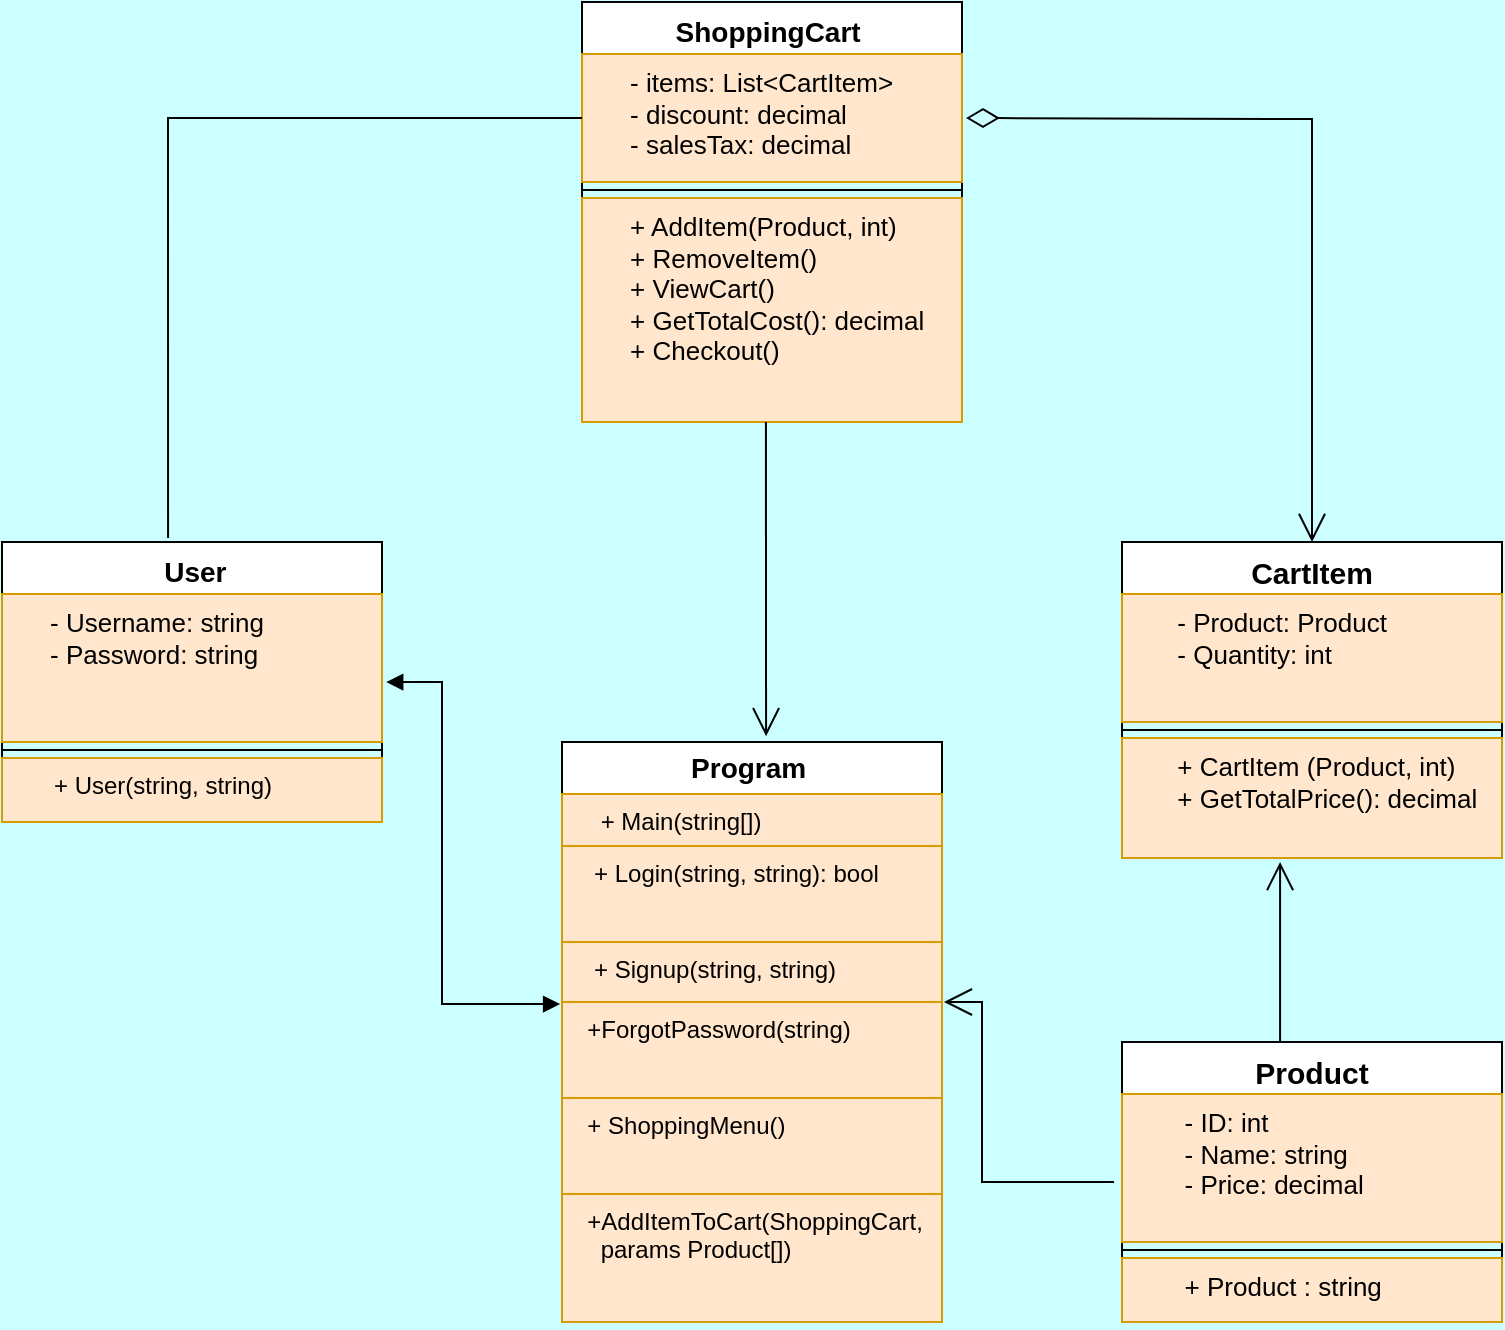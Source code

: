 <mxfile version="24.8.2">
  <diagram name="Page-1" id="TBfHeuqD7mO1D75SuMpy">
    <mxGraphModel grid="1" page="1" gridSize="11" guides="1" tooltips="1" connect="1" arrows="1" fold="1" pageScale="1" pageWidth="850" pageHeight="1100" background="#CCFFFF" math="0" shadow="0">
      <root>
        <mxCell id="0" />
        <mxCell id="1" parent="0" />
        <mxCell id="SvoFzNEGWauPUG0Q9Zrb-1" value="&lt;font style=&quot;font-size: 15px;&quot;&gt;&amp;nbsp;Product&amp;nbsp;&lt;/font&gt;" style="swimlane;fontStyle=1;align=center;verticalAlign=top;childLayout=stackLayout;horizontal=1;startSize=26;horizontalStack=0;resizeParent=1;resizeParentMax=0;resizeLast=0;collapsible=1;marginBottom=0;whiteSpace=wrap;html=1;shadow=0;" vertex="1" parent="1">
          <mxGeometry x="630" y="600" width="190" height="140" as="geometry" />
        </mxCell>
        <mxCell id="SvoFzNEGWauPUG0Q9Zrb-2" value="&lt;div style=&quot;font-size: 13px;&quot;&gt;&lt;font style=&quot;font-size: 13px;&quot;&gt;&amp;nbsp; &amp;nbsp; &amp;nbsp; &amp;nbsp;- ID: int&amp;nbsp;&lt;/font&gt;&lt;/div&gt;&lt;div style=&quot;font-size: 13px;&quot;&gt;&lt;span style=&quot;background-color: initial;&quot;&gt;&lt;font style=&quot;font-size: 13px;&quot;&gt;&amp;nbsp; &amp;nbsp; &amp;nbsp; &amp;nbsp;- Name: string&amp;nbsp;&lt;/font&gt;&lt;/span&gt;&lt;/div&gt;&lt;div style=&quot;font-size: 13px;&quot;&gt;&lt;span style=&quot;background-color: initial;&quot;&gt;&lt;font style=&quot;font-size: 13px;&quot;&gt;&amp;nbsp; &amp;nbsp; &amp;nbsp; &amp;nbsp;- Price: decimal&lt;/font&gt;&lt;/span&gt;&lt;br&gt;&lt;/div&gt;" style="text;strokeColor=#d79b00;fillColor=#ffe6cc;align=left;verticalAlign=top;spacingLeft=4;spacingRight=4;overflow=hidden;rotatable=0;points=[[0,0.5],[1,0.5]];portConstraint=eastwest;whiteSpace=wrap;html=1;" vertex="1" parent="SvoFzNEGWauPUG0Q9Zrb-1">
          <mxGeometry y="26" width="190" height="74" as="geometry" />
        </mxCell>
        <mxCell id="SvoFzNEGWauPUG0Q9Zrb-3" value="" style="line;strokeWidth=1;fillColor=none;align=left;verticalAlign=middle;spacingTop=-1;spacingLeft=3;spacingRight=3;rotatable=0;labelPosition=right;points=[];portConstraint=eastwest;strokeColor=inherit;" vertex="1" parent="SvoFzNEGWauPUG0Q9Zrb-1">
          <mxGeometry y="100" width="190" height="8" as="geometry" />
        </mxCell>
        <mxCell id="SvoFzNEGWauPUG0Q9Zrb-4" value="&lt;font style=&quot;font-size: 13px;&quot;&gt;&amp;nbsp; &amp;nbsp; &amp;nbsp; &amp;nbsp;+ Product : string&lt;/font&gt;" style="text;strokeColor=#d79b00;fillColor=#ffe6cc;align=left;verticalAlign=top;spacingLeft=4;spacingRight=4;overflow=hidden;rotatable=0;points=[[0,0.5],[1,0.5]];portConstraint=eastwest;whiteSpace=wrap;html=1;" vertex="1" parent="SvoFzNEGWauPUG0Q9Zrb-1">
          <mxGeometry y="108" width="190" height="32" as="geometry" />
        </mxCell>
        <mxCell id="SvoFzNEGWauPUG0Q9Zrb-5" value="&lt;font style=&quot;font-size: 15px;&quot;&gt;&amp;nbsp;CartItem&amp;nbsp;&lt;/font&gt;" style="swimlane;fontStyle=1;align=center;verticalAlign=top;childLayout=stackLayout;horizontal=1;startSize=26;horizontalStack=0;resizeParent=1;resizeParentMax=0;resizeLast=0;collapsible=1;marginBottom=0;whiteSpace=wrap;html=1;shadow=0;" vertex="1" parent="1">
          <mxGeometry x="630" y="350" width="190" height="158" as="geometry" />
        </mxCell>
        <mxCell id="SvoFzNEGWauPUG0Q9Zrb-6" value="&lt;div style=&quot;font-size: 13px;&quot;&gt;&amp;nbsp; &amp;nbsp; &amp;nbsp; - Product: Product&amp;nbsp;&lt;/div&gt;&lt;div style=&quot;font-size: 13px;&quot;&gt;&amp;nbsp; &amp;nbsp; &amp;nbsp; - Quantity: int&lt;br&gt;&lt;/div&gt;" style="text;strokeColor=#d79b00;fillColor=#ffe6cc;align=left;verticalAlign=top;spacingLeft=4;spacingRight=4;overflow=hidden;rotatable=0;points=[[0,0.5],[1,0.5]];portConstraint=eastwest;whiteSpace=wrap;html=1;" vertex="1" parent="SvoFzNEGWauPUG0Q9Zrb-5">
          <mxGeometry y="26" width="190" height="64" as="geometry" />
        </mxCell>
        <mxCell id="SvoFzNEGWauPUG0Q9Zrb-7" value="" style="line;strokeWidth=1;fillColor=none;align=left;verticalAlign=middle;spacingTop=-1;spacingLeft=3;spacingRight=3;rotatable=0;labelPosition=right;points=[];portConstraint=eastwest;strokeColor=inherit;" vertex="1" parent="SvoFzNEGWauPUG0Q9Zrb-5">
          <mxGeometry y="90" width="190" height="8" as="geometry" />
        </mxCell>
        <mxCell id="SvoFzNEGWauPUG0Q9Zrb-8" value="&lt;font style=&quot;font-size: 13px;&quot;&gt;&amp;nbsp; &amp;nbsp; &amp;nbsp; + CartItem (Product, int)&amp;nbsp;&lt;/font&gt;&lt;div style=&quot;font-size: 13px;&quot;&gt;&lt;font style=&quot;font-size: 13px;&quot;&gt;&amp;nbsp; &amp;nbsp; &amp;nbsp; + GetTotalPrice(): decimal&amp;nbsp;&lt;/font&gt;&lt;/div&gt;" style="text;strokeColor=#d79b00;fillColor=#ffe6cc;align=left;verticalAlign=top;spacingLeft=4;spacingRight=4;overflow=hidden;rotatable=0;points=[[0,0.5],[1,0.5]];portConstraint=eastwest;whiteSpace=wrap;html=1;" vertex="1" parent="SvoFzNEGWauPUG0Q9Zrb-5">
          <mxGeometry y="98" width="190" height="60" as="geometry" />
        </mxCell>
        <mxCell id="SvoFzNEGWauPUG0Q9Zrb-9" value="&lt;font style=&quot;font-size: 14px;&quot;&gt;ShoppingCart&amp;nbsp;&lt;/font&gt;" style="swimlane;fontStyle=1;align=center;verticalAlign=top;childLayout=stackLayout;horizontal=1;startSize=26;horizontalStack=0;resizeParent=1;resizeParentMax=0;resizeLast=0;collapsible=1;marginBottom=0;whiteSpace=wrap;html=1;shadow=0;" vertex="1" parent="1">
          <mxGeometry x="360" y="80" width="190" height="210" as="geometry" />
        </mxCell>
        <mxCell id="SvoFzNEGWauPUG0Q9Zrb-10" value="&lt;div style=&quot;font-size: 13px;&quot;&gt;&amp;nbsp; &amp;nbsp; &amp;nbsp;- items: List&amp;lt;CartItem&amp;gt;&amp;nbsp;&lt;/div&gt;&lt;div style=&quot;font-size: 13px;&quot;&gt;&amp;nbsp; &amp;nbsp; &amp;nbsp;- discount: decimal&amp;nbsp;&lt;/div&gt;&lt;div style=&quot;font-size: 13px;&quot;&gt;&amp;nbsp; &amp;nbsp; &amp;nbsp;- salesTax: decimal&lt;br&gt;&lt;/div&gt;" style="text;strokeColor=#d79b00;fillColor=#ffe6cc;align=left;verticalAlign=top;spacingLeft=4;spacingRight=4;overflow=hidden;rotatable=0;points=[[0,0.5],[1,0.5]];portConstraint=eastwest;whiteSpace=wrap;html=1;" vertex="1" parent="SvoFzNEGWauPUG0Q9Zrb-9">
          <mxGeometry y="26" width="190" height="64" as="geometry" />
        </mxCell>
        <mxCell id="SvoFzNEGWauPUG0Q9Zrb-11" value="" style="line;strokeWidth=1;fillColor=none;align=left;verticalAlign=middle;spacingTop=-1;spacingLeft=3;spacingRight=3;rotatable=0;labelPosition=right;points=[];portConstraint=eastwest;strokeColor=inherit;" vertex="1" parent="SvoFzNEGWauPUG0Q9Zrb-9">
          <mxGeometry y="90" width="190" height="8" as="geometry" />
        </mxCell>
        <mxCell id="SvoFzNEGWauPUG0Q9Zrb-12" value="&lt;font style=&quot;font-size: 13px;&quot;&gt;&amp;nbsp; &amp;nbsp; &amp;nbsp;+ AddItem(Product, int)&amp;nbsp;&lt;/font&gt;&lt;div&gt;&lt;div style=&quot;font-size: 13px;&quot;&gt;&lt;font style=&quot;font-size: 13px;&quot;&gt;&amp;nbsp; &amp;nbsp; &amp;nbsp;+ RemoveItem()&amp;nbsp;&lt;/font&gt;&lt;/div&gt;&lt;div style=&quot;font-size: 13px;&quot;&gt;&lt;font style=&quot;font-size: 13px;&quot;&gt;&amp;nbsp; &amp;nbsp; &amp;nbsp;+ ViewCart()&amp;nbsp;&lt;/font&gt;&lt;/div&gt;&lt;div style=&quot;font-size: 13px;&quot;&gt;&lt;font style=&quot;font-size: 13px;&quot;&gt;&amp;nbsp; &amp;nbsp; &amp;nbsp;+ GetTotalCost(): decimal&amp;nbsp;&lt;/font&gt;&lt;/div&gt;&lt;div style=&quot;font-size: 13px;&quot;&gt;&lt;font style=&quot;font-size: 13px;&quot;&gt;&amp;nbsp; &amp;nbsp; &amp;nbsp;+ Checkout()&amp;nbsp;&lt;/font&gt;&lt;/div&gt;&lt;div style=&quot;font-size: 13px;&quot;&gt;&lt;br&gt;&lt;/div&gt;&lt;/div&gt;" style="text;strokeColor=#d79b00;fillColor=#ffe6cc;align=left;verticalAlign=top;spacingLeft=4;spacingRight=4;overflow=hidden;rotatable=0;points=[[0,0.5],[1,0.5]];portConstraint=eastwest;whiteSpace=wrap;html=1;" vertex="1" parent="SvoFzNEGWauPUG0Q9Zrb-9">
          <mxGeometry y="98" width="190" height="112" as="geometry" />
        </mxCell>
        <mxCell id="SvoFzNEGWauPUG0Q9Zrb-13" value="&amp;nbsp; &lt;font style=&quot;font-size: 14px;&quot;&gt;User&lt;/font&gt;&amp;nbsp;" style="swimlane;fontStyle=1;align=center;verticalAlign=top;childLayout=stackLayout;horizontal=1;startSize=26;horizontalStack=0;resizeParent=1;resizeParentMax=0;resizeLast=0;collapsible=1;marginBottom=0;whiteSpace=wrap;html=1;shadow=0;" vertex="1" parent="1">
          <mxGeometry x="70" y="350" width="190" height="140" as="geometry" />
        </mxCell>
        <mxCell id="SvoFzNEGWauPUG0Q9Zrb-14" value="&lt;div style=&quot;font-size: 13px;&quot;&gt;&amp;nbsp; &amp;nbsp; &amp;nbsp;- Username: string&amp;nbsp;&lt;/div&gt;&lt;div style=&quot;font-size: 13px;&quot;&gt;&amp;nbsp; &amp;nbsp; &amp;nbsp;- Password: string&amp;nbsp;&lt;br&gt;&lt;/div&gt;" style="text;strokeColor=#d79b00;fillColor=#ffe6cc;align=left;verticalAlign=top;spacingLeft=4;spacingRight=4;overflow=hidden;rotatable=0;points=[[0,0.5],[1,0.5]];portConstraint=eastwest;whiteSpace=wrap;html=1;" vertex="1" parent="SvoFzNEGWauPUG0Q9Zrb-13">
          <mxGeometry y="26" width="190" height="74" as="geometry" />
        </mxCell>
        <mxCell id="SvoFzNEGWauPUG0Q9Zrb-15" value="" style="line;strokeWidth=1;fillColor=none;align=left;verticalAlign=middle;spacingTop=-1;spacingLeft=3;spacingRight=3;rotatable=0;labelPosition=right;points=[];portConstraint=eastwest;strokeColor=inherit;" vertex="1" parent="SvoFzNEGWauPUG0Q9Zrb-13">
          <mxGeometry y="100" width="190" height="8" as="geometry" />
        </mxCell>
        <mxCell id="SvoFzNEGWauPUG0Q9Zrb-16" value="&amp;nbsp; &amp;nbsp; &amp;nbsp; + User(string, string)" style="text;strokeColor=#d79b00;fillColor=#ffe6cc;align=left;verticalAlign=top;spacingLeft=4;spacingRight=4;overflow=hidden;rotatable=0;points=[[0,0.5],[1,0.5]];portConstraint=eastwest;whiteSpace=wrap;html=1;" vertex="1" parent="SvoFzNEGWauPUG0Q9Zrb-13">
          <mxGeometry y="108" width="190" height="32" as="geometry" />
        </mxCell>
        <mxCell id="SvoFzNEGWauPUG0Q9Zrb-17" value="&lt;b&gt;&lt;font style=&quot;font-size: 14px;&quot;&gt;Program&lt;/font&gt;&lt;/b&gt;&amp;nbsp;" style="swimlane;fontStyle=0;childLayout=stackLayout;horizontal=1;startSize=26;fillColor=default;horizontalStack=0;resizeParent=1;resizeParentMax=0;resizeLast=0;collapsible=1;marginBottom=0;whiteSpace=wrap;html=1;" vertex="1" parent="1">
          <mxGeometry x="350" y="450" width="190" height="290" as="geometry" />
        </mxCell>
        <mxCell id="SvoFzNEGWauPUG0Q9Zrb-18" value="&amp;nbsp; &amp;nbsp; + Main(string[])" style="text;strokeColor=#d79b00;fillColor=#ffe6cc;align=left;verticalAlign=top;spacingLeft=4;spacingRight=4;overflow=hidden;rotatable=0;points=[[0,0.5],[1,0.5]];portConstraint=eastwest;whiteSpace=wrap;html=1;" vertex="1" parent="SvoFzNEGWauPUG0Q9Zrb-17">
          <mxGeometry y="26" width="190" height="26" as="geometry" />
        </mxCell>
        <mxCell id="SvoFzNEGWauPUG0Q9Zrb-19" value="&amp;nbsp; &amp;nbsp;+ Login(string, string): bool" style="text;strokeColor=#d79b00;fillColor=#ffe6cc;align=left;verticalAlign=top;spacingLeft=4;spacingRight=4;overflow=hidden;rotatable=0;points=[[0,0.5],[1,0.5]];portConstraint=eastwest;whiteSpace=wrap;html=1;" vertex="1" parent="SvoFzNEGWauPUG0Q9Zrb-17">
          <mxGeometry y="52" width="190" height="48" as="geometry" />
        </mxCell>
        <mxCell id="SvoFzNEGWauPUG0Q9Zrb-20" value="&amp;nbsp; &amp;nbsp;+ Signup(string, string)" style="text;strokeColor=#d79b00;fillColor=#ffe6cc;align=left;verticalAlign=top;spacingLeft=4;spacingRight=4;overflow=hidden;rotatable=0;points=[[0,0.5],[1,0.5]];portConstraint=eastwest;whiteSpace=wrap;html=1;" vertex="1" parent="SvoFzNEGWauPUG0Q9Zrb-17">
          <mxGeometry y="100" width="190" height="30" as="geometry" />
        </mxCell>
        <mxCell id="SvoFzNEGWauPUG0Q9Zrb-25" value="&amp;nbsp; +ForgotPassword(string)" style="text;strokeColor=#d79b00;fillColor=#ffe6cc;align=left;verticalAlign=top;spacingLeft=4;spacingRight=4;overflow=hidden;rotatable=0;points=[[0,0.5],[1,0.5]];portConstraint=eastwest;whiteSpace=wrap;html=1;" vertex="1" parent="SvoFzNEGWauPUG0Q9Zrb-17">
          <mxGeometry y="130" width="190" height="48" as="geometry" />
        </mxCell>
        <mxCell id="SvoFzNEGWauPUG0Q9Zrb-26" value="&amp;nbsp; + ShoppingMenu()" style="text;strokeColor=#d79b00;fillColor=#ffe6cc;align=left;verticalAlign=top;spacingLeft=4;spacingRight=4;overflow=hidden;rotatable=0;points=[[0,0.5],[1,0.5]];portConstraint=eastwest;whiteSpace=wrap;html=1;" vertex="1" parent="SvoFzNEGWauPUG0Q9Zrb-17">
          <mxGeometry y="178" width="190" height="48" as="geometry" />
        </mxCell>
        <mxCell id="SvoFzNEGWauPUG0Q9Zrb-27" value="&amp;nbsp; +AddItemToCart(ShoppingCart,&amp;nbsp; &amp;nbsp; &amp;nbsp; params Product[])&amp;nbsp;" style="text;strokeColor=#d79b00;fillColor=#ffe6cc;align=left;verticalAlign=top;spacingLeft=4;spacingRight=4;overflow=hidden;rotatable=0;points=[[0,0.5],[1,0.5]];portConstraint=eastwest;whiteSpace=wrap;html=1;" vertex="1" parent="SvoFzNEGWauPUG0Q9Zrb-17">
          <mxGeometry y="226" width="190" height="64" as="geometry" />
        </mxCell>
        <mxCell id="SvoFzNEGWauPUG0Q9Zrb-34" value="" style="endArrow=open;html=1;endSize=12;startArrow=diamondThin;startSize=14;startFill=0;edgeStyle=orthogonalEdgeStyle;align=left;verticalAlign=bottom;rounded=0;entryX=0.5;entryY=0;entryDx=0;entryDy=0;" edge="1" parent="1" target="SvoFzNEGWauPUG0Q9Zrb-5">
          <mxGeometry x="-1" y="3" relative="1" as="geometry">
            <mxPoint x="552" y="138" as="sourcePoint" />
            <mxPoint x="710" y="160" as="targetPoint" />
          </mxGeometry>
        </mxCell>
        <mxCell id="SvoFzNEGWauPUG0Q9Zrb-35" value="" style="endArrow=none;html=1;edgeStyle=orthogonalEdgeStyle;rounded=0;exitX=0.437;exitY=-0.014;exitDx=0;exitDy=0;exitPerimeter=0;entryX=0;entryY=0.5;entryDx=0;entryDy=0;" edge="1" parent="1" source="SvoFzNEGWauPUG0Q9Zrb-13" target="SvoFzNEGWauPUG0Q9Zrb-10">
          <mxGeometry relative="1" as="geometry">
            <mxPoint x="120" y="270" as="sourcePoint" />
            <mxPoint x="153" y="130" as="targetPoint" />
          </mxGeometry>
        </mxCell>
        <mxCell id="SvoFzNEGWauPUG0Q9Zrb-39" value="" style="endArrow=open;endFill=1;endSize=12;html=1;rounded=0;exitX=0.416;exitY=0;exitDx=0;exitDy=0;exitPerimeter=0;entryX=0.416;entryY=1.033;entryDx=0;entryDy=0;entryPerimeter=0;" edge="1" parent="1" source="SvoFzNEGWauPUG0Q9Zrb-1" target="SvoFzNEGWauPUG0Q9Zrb-8">
          <mxGeometry width="160" relative="1" as="geometry">
            <mxPoint x="700" y="598" as="sourcePoint" />
            <mxPoint x="705" y="508" as="targetPoint" />
            <Array as="points" />
          </mxGeometry>
        </mxCell>
        <mxCell id="SvoFzNEGWauPUG0Q9Zrb-41" value="" style="endArrow=block;startArrow=block;endFill=1;startFill=1;html=1;rounded=0;exitX=1.011;exitY=0.595;exitDx=0;exitDy=0;exitPerimeter=0;entryX=-0.005;entryY=0.021;entryDx=0;entryDy=0;entryPerimeter=0;" edge="1" parent="1" source="SvoFzNEGWauPUG0Q9Zrb-14" target="SvoFzNEGWauPUG0Q9Zrb-25">
          <mxGeometry width="160" relative="1" as="geometry">
            <mxPoint x="150" y="570" as="sourcePoint" />
            <mxPoint x="310" y="570" as="targetPoint" />
            <Array as="points">
              <mxPoint x="290" y="420" />
              <mxPoint x="290" y="581" />
            </Array>
          </mxGeometry>
        </mxCell>
        <mxCell id="SvoFzNEGWauPUG0Q9Zrb-42" value="" style="endArrow=open;endFill=1;endSize=12;html=1;rounded=0;exitX=0.484;exitY=1;exitDx=0;exitDy=0;exitPerimeter=0;entryX=0.537;entryY=-0.01;entryDx=0;entryDy=0;entryPerimeter=0;" edge="1" parent="1" source="SvoFzNEGWauPUG0Q9Zrb-12" target="SvoFzNEGWauPUG0Q9Zrb-17">
          <mxGeometry width="160" relative="1" as="geometry">
            <mxPoint x="340" y="370" as="sourcePoint" />
            <mxPoint x="450" y="450" as="targetPoint" />
          </mxGeometry>
        </mxCell>
        <mxCell id="SvoFzNEGWauPUG0Q9Zrb-44" value="" style="endArrow=open;endFill=1;endSize=12;html=1;rounded=0;entryX=1.005;entryY=0;entryDx=0;entryDy=0;entryPerimeter=0;exitX=-0.021;exitY=0.595;exitDx=0;exitDy=0;exitPerimeter=0;" edge="1" parent="1" source="SvoFzNEGWauPUG0Q9Zrb-2" target="SvoFzNEGWauPUG0Q9Zrb-25">
          <mxGeometry width="160" relative="1" as="geometry">
            <mxPoint x="600" y="670" as="sourcePoint" />
            <mxPoint x="500" y="800" as="targetPoint" />
            <Array as="points">
              <mxPoint x="560" y="670" />
              <mxPoint x="560" y="580" />
            </Array>
          </mxGeometry>
        </mxCell>
      </root>
    </mxGraphModel>
  </diagram>
</mxfile>
